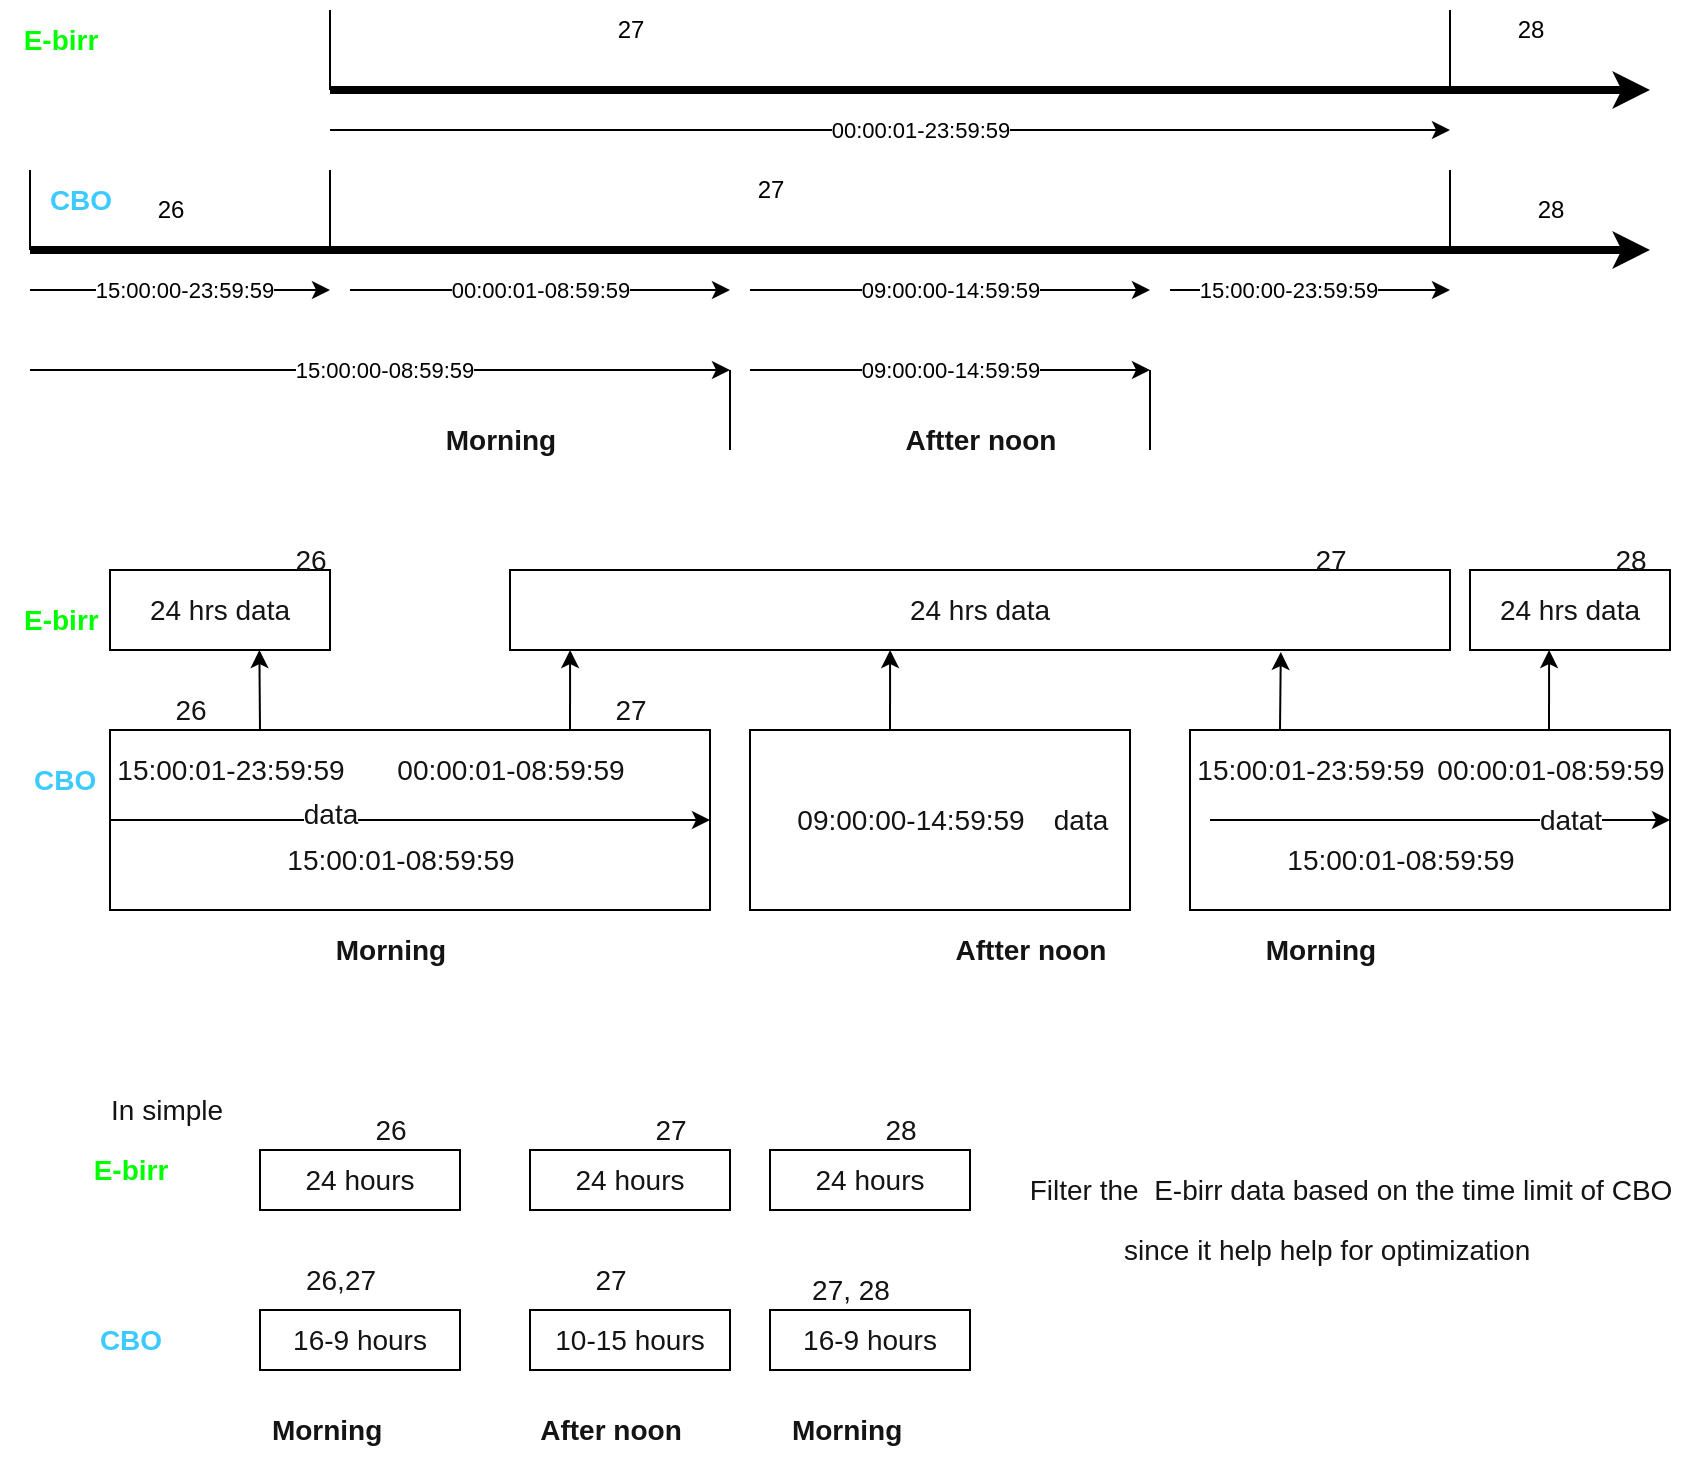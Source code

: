 <mxfile version="20.8.16" type="device"><diagram name="Page-1" id="XGD3lHt4DkZLH6JA0eb0"><mxGraphModel dx="1790" dy="702" grid="1" gridSize="10" guides="1" tooltips="1" connect="1" arrows="1" fold="1" page="1" pageScale="1" pageWidth="850" pageHeight="1100" math="0" shadow="0"><root><mxCell id="0"/><mxCell id="1" parent="0"/><mxCell id="ZR-YPv7w3lqdxODfOlVK-1" value="" style="endArrow=classic;html=1;rounded=0;strokeWidth=4;" edge="1" parent="1"><mxGeometry width="50" height="50" relative="1" as="geometry"><mxPoint x="160" y="80" as="sourcePoint"/><mxPoint x="820" y="80" as="targetPoint"/></mxGeometry></mxCell><mxCell id="ZR-YPv7w3lqdxODfOlVK-2" value="" style="endArrow=classic;html=1;rounded=0;strokeWidth=4;" edge="1" parent="1"><mxGeometry width="50" height="50" relative="1" as="geometry"><mxPoint x="10" y="160" as="sourcePoint"/><mxPoint x="820" y="160" as="targetPoint"/></mxGeometry></mxCell><mxCell id="ZR-YPv7w3lqdxODfOlVK-7" value="" style="endArrow=classic;html=1;rounded=0;strokeWidth=1;" edge="1" parent="1"><mxGeometry relative="1" as="geometry"><mxPoint x="10" y="180" as="sourcePoint"/><mxPoint x="160" y="180" as="targetPoint"/></mxGeometry></mxCell><mxCell id="ZR-YPv7w3lqdxODfOlVK-8" value="15:00:00-23:59:59" style="edgeLabel;resizable=0;html=1;align=center;verticalAlign=middle;" connectable="0" vertex="1" parent="ZR-YPv7w3lqdxODfOlVK-7"><mxGeometry relative="1" as="geometry"><mxPoint x="2" as="offset"/></mxGeometry></mxCell><mxCell id="ZR-YPv7w3lqdxODfOlVK-9" value="00:00:01-08:59:59" style="endArrow=classic;html=1;rounded=0;strokeWidth=1;" edge="1" parent="1"><mxGeometry relative="1" as="geometry"><mxPoint x="170" y="180" as="sourcePoint"/><mxPoint x="360" y="180" as="targetPoint"/></mxGeometry></mxCell><mxCell id="ZR-YPv7w3lqdxODfOlVK-11" value="09:00:00-14:59:59" style="endArrow=classic;html=1;rounded=0;strokeWidth=1;" edge="1" parent="1"><mxGeometry relative="1" as="geometry"><mxPoint x="370" y="180" as="sourcePoint"/><mxPoint x="570" y="180" as="targetPoint"/></mxGeometry></mxCell><mxCell id="ZR-YPv7w3lqdxODfOlVK-12" value="00:00:01-23:59:59" style="endArrow=classic;html=1;rounded=0;strokeWidth=1;" edge="1" parent="1"><mxGeometry x="0.053" relative="1" as="geometry"><mxPoint x="160" y="100" as="sourcePoint"/><mxPoint x="720" y="100" as="targetPoint"/><mxPoint as="offset"/></mxGeometry></mxCell><mxCell id="ZR-YPv7w3lqdxODfOlVK-13" value="15:00:00-23:59:59" style="endArrow=classic;html=1;rounded=0;strokeWidth=1;" edge="1" parent="1"><mxGeometry x="-0.158" relative="1" as="geometry"><mxPoint x="580" y="180" as="sourcePoint"/><mxPoint x="720" y="180" as="targetPoint"/><mxPoint as="offset"/></mxGeometry></mxCell><mxCell id="ZR-YPv7w3lqdxODfOlVK-14" value="&lt;b&gt;&lt;font color=&quot;#3dcbff&quot; style=&quot;font-size: 14px;&quot;&gt;CBO&lt;/font&gt;&lt;/b&gt;" style="text;html=1;align=center;verticalAlign=middle;resizable=0;points=[];autosize=1;strokeColor=none;fillColor=none;" vertex="1" parent="1"><mxGeometry x="10" y="120" width="50" height="30" as="geometry"/></mxCell><mxCell id="ZR-YPv7w3lqdxODfOlVK-15" value="&lt;b&gt;&lt;font color=&quot;#00ff00&quot; style=&quot;font-size: 14px;&quot;&gt;E-birr&lt;/font&gt;&lt;/b&gt;" style="text;html=1;align=center;verticalAlign=middle;resizable=0;points=[];autosize=1;strokeColor=none;fillColor=none;" vertex="1" parent="1"><mxGeometry x="-5" y="40" width="60" height="30" as="geometry"/></mxCell><mxCell id="ZR-YPv7w3lqdxODfOlVK-16" value="26" style="text;html=1;align=center;verticalAlign=middle;resizable=0;points=[];autosize=1;strokeColor=none;fillColor=none;" vertex="1" parent="1"><mxGeometry x="60" y="125" width="40" height="30" as="geometry"/></mxCell><mxCell id="ZR-YPv7w3lqdxODfOlVK-17" value="" style="endArrow=none;html=1;rounded=0;strokeWidth=1;" edge="1" parent="1"><mxGeometry width="50" height="50" relative="1" as="geometry"><mxPoint x="160" y="160" as="sourcePoint"/><mxPoint x="160" y="120" as="targetPoint"/></mxGeometry></mxCell><mxCell id="ZR-YPv7w3lqdxODfOlVK-19" value="" style="endArrow=none;html=1;rounded=0;strokeWidth=1;" edge="1" parent="1"><mxGeometry width="50" height="50" relative="1" as="geometry"><mxPoint x="10" y="160" as="sourcePoint"/><mxPoint x="10" y="120" as="targetPoint"/></mxGeometry></mxCell><mxCell id="ZR-YPv7w3lqdxODfOlVK-20" value="" style="endArrow=none;html=1;rounded=0;strokeWidth=1;" edge="1" parent="1"><mxGeometry width="50" height="50" relative="1" as="geometry"><mxPoint x="160" y="80" as="sourcePoint"/><mxPoint x="160" y="40" as="targetPoint"/></mxGeometry></mxCell><mxCell id="ZR-YPv7w3lqdxODfOlVK-21" value="" style="endArrow=none;html=1;rounded=0;strokeWidth=1;" edge="1" parent="1"><mxGeometry width="50" height="50" relative="1" as="geometry"><mxPoint x="720" y="80" as="sourcePoint"/><mxPoint x="720" y="40" as="targetPoint"/></mxGeometry></mxCell><mxCell id="ZR-YPv7w3lqdxODfOlVK-22" value="27" style="text;html=1;align=center;verticalAlign=middle;resizable=0;points=[];autosize=1;strokeColor=none;fillColor=none;" vertex="1" parent="1"><mxGeometry x="290" y="35" width="40" height="30" as="geometry"/></mxCell><mxCell id="ZR-YPv7w3lqdxODfOlVK-23" value="28" style="text;html=1;align=center;verticalAlign=middle;resizable=0;points=[];autosize=1;strokeColor=none;fillColor=none;" vertex="1" parent="1"><mxGeometry x="740" y="35" width="40" height="30" as="geometry"/></mxCell><mxCell id="ZR-YPv7w3lqdxODfOlVK-24" value="" style="endArrow=none;html=1;rounded=0;strokeWidth=1;" edge="1" parent="1"><mxGeometry width="50" height="50" relative="1" as="geometry"><mxPoint x="720" y="160" as="sourcePoint"/><mxPoint x="720" y="120" as="targetPoint"/></mxGeometry></mxCell><mxCell id="ZR-YPv7w3lqdxODfOlVK-25" value="27" style="text;html=1;align=center;verticalAlign=middle;resizable=0;points=[];autosize=1;strokeColor=none;fillColor=none;" vertex="1" parent="1"><mxGeometry x="360" y="115" width="40" height="30" as="geometry"/></mxCell><mxCell id="ZR-YPv7w3lqdxODfOlVK-26" value="28" style="text;html=1;align=center;verticalAlign=middle;resizable=0;points=[];autosize=1;strokeColor=none;fillColor=none;" vertex="1" parent="1"><mxGeometry x="750" y="125" width="40" height="30" as="geometry"/></mxCell><mxCell id="ZR-YPv7w3lqdxODfOlVK-27" value="" style="endArrow=classic;html=1;rounded=0;strokeWidth=1;" edge="1" parent="1"><mxGeometry relative="1" as="geometry"><mxPoint x="10" y="220" as="sourcePoint"/><mxPoint x="360" y="220" as="targetPoint"/></mxGeometry></mxCell><mxCell id="ZR-YPv7w3lqdxODfOlVK-28" value="15:00:00-08:59:59" style="edgeLabel;resizable=0;html=1;align=center;verticalAlign=middle;" connectable="0" vertex="1" parent="ZR-YPv7w3lqdxODfOlVK-27"><mxGeometry relative="1" as="geometry"><mxPoint x="2" as="offset"/></mxGeometry></mxCell><mxCell id="ZR-YPv7w3lqdxODfOlVK-31" value="&lt;font color=&quot;#141414&quot;&gt;&lt;b&gt;Morning&lt;/b&gt;&lt;/font&gt;" style="text;html=1;align=center;verticalAlign=middle;resizable=0;points=[];autosize=1;strokeColor=none;fillColor=none;fontSize=14;fontColor=#00FF00;" vertex="1" parent="1"><mxGeometry x="205" y="240" width="80" height="30" as="geometry"/></mxCell><mxCell id="ZR-YPv7w3lqdxODfOlVK-32" value="09:00:00-14:59:59" style="endArrow=classic;html=1;rounded=0;strokeWidth=1;" edge="1" parent="1"><mxGeometry relative="1" as="geometry"><mxPoint x="370" y="220" as="sourcePoint"/><mxPoint x="570" y="220" as="targetPoint"/></mxGeometry></mxCell><mxCell id="ZR-YPv7w3lqdxODfOlVK-33" value="" style="endArrow=none;html=1;rounded=0;strokeWidth=1;" edge="1" parent="1"><mxGeometry width="50" height="50" relative="1" as="geometry"><mxPoint x="360" y="260" as="sourcePoint"/><mxPoint x="360" y="220" as="targetPoint"/></mxGeometry></mxCell><mxCell id="ZR-YPv7w3lqdxODfOlVK-34" value="" style="endArrow=none;html=1;rounded=0;strokeWidth=1;" edge="1" parent="1"><mxGeometry width="50" height="50" relative="1" as="geometry"><mxPoint x="570" y="260" as="sourcePoint"/><mxPoint x="570" y="220" as="targetPoint"/></mxGeometry></mxCell><mxCell id="ZR-YPv7w3lqdxODfOlVK-35" value="&lt;b&gt;Aftter noon&lt;/b&gt;" style="text;html=1;align=center;verticalAlign=middle;resizable=0;points=[];autosize=1;strokeColor=none;fillColor=none;fontSize=14;fontColor=#141414;" vertex="1" parent="1"><mxGeometry x="435" y="240" width="100" height="30" as="geometry"/></mxCell><mxCell id="ZR-YPv7w3lqdxODfOlVK-36" value="&lt;font color=&quot;#00ff00&quot;&gt;&lt;b&gt;E-birr&lt;/b&gt;&lt;/font&gt;" style="text;whiteSpace=wrap;html=1;fontSize=14;fontColor=#141414;" vertex="1" parent="1"><mxGeometry x="5" y="330" width="70" height="40" as="geometry"/></mxCell><mxCell id="ZR-YPv7w3lqdxODfOlVK-37" value="&lt;font color=&quot;#141414&quot;&gt;24 hrs data&lt;/font&gt;" style="rounded=0;whiteSpace=wrap;html=1;fontSize=14;fontColor=#00FF00;" vertex="1" parent="1"><mxGeometry x="50" y="320" width="110" height="40" as="geometry"/></mxCell><mxCell id="ZR-YPv7w3lqdxODfOlVK-38" value="26" style="text;html=1;align=center;verticalAlign=middle;resizable=0;points=[];autosize=1;strokeColor=none;fillColor=none;fontSize=14;fontColor=#141414;" vertex="1" parent="1"><mxGeometry x="130" y="300" width="40" height="30" as="geometry"/></mxCell><mxCell id="ZR-YPv7w3lqdxODfOlVK-39" value="&lt;font color=&quot;#141414&quot;&gt;24 hrs data&lt;/font&gt;" style="rounded=0;whiteSpace=wrap;html=1;fontSize=14;fontColor=#00FF00;" vertex="1" parent="1"><mxGeometry x="250" y="320" width="470" height="40" as="geometry"/></mxCell><mxCell id="ZR-YPv7w3lqdxODfOlVK-40" value="27" style="text;html=1;align=center;verticalAlign=middle;resizable=0;points=[];autosize=1;strokeColor=none;fillColor=none;fontSize=14;fontColor=#141414;" vertex="1" parent="1"><mxGeometry x="640" y="300" width="40" height="30" as="geometry"/></mxCell><mxCell id="ZR-YPv7w3lqdxODfOlVK-41" value="&lt;font color=&quot;#141414&quot;&gt;24 hrs data&lt;/font&gt;" style="rounded=0;whiteSpace=wrap;html=1;fontSize=14;fontColor=#00FF00;" vertex="1" parent="1"><mxGeometry x="730" y="320" width="100" height="40" as="geometry"/></mxCell><mxCell id="ZR-YPv7w3lqdxODfOlVK-42" value="28" style="text;html=1;align=center;verticalAlign=middle;resizable=0;points=[];autosize=1;strokeColor=none;fillColor=none;fontSize=14;fontColor=#141414;" vertex="1" parent="1"><mxGeometry x="790" y="300" width="40" height="30" as="geometry"/></mxCell><mxCell id="ZR-YPv7w3lqdxODfOlVK-43" value="&lt;font color=&quot;#3dcbff&quot;&gt;&lt;b&gt;CBO&lt;/b&gt;&lt;/font&gt;" style="text;whiteSpace=wrap;html=1;fontSize=14;fontColor=#141414;" vertex="1" parent="1"><mxGeometry x="10" y="410" width="60" height="40" as="geometry"/></mxCell><mxCell id="ZR-YPv7w3lqdxODfOlVK-44" value="" style="rounded=0;whiteSpace=wrap;html=1;fontSize=14;fontColor=#00FF00;" vertex="1" parent="1"><mxGeometry x="50" y="400" width="300" height="90" as="geometry"/></mxCell><mxCell id="ZR-YPv7w3lqdxODfOlVK-45" value="&lt;font color=&quot;#141414&quot;&gt;15:00:01-23:59:59&lt;/font&gt;" style="text;html=1;align=center;verticalAlign=middle;resizable=0;points=[];autosize=1;strokeColor=none;fillColor=none;fontSize=14;fontColor=#3DCBFF;" vertex="1" parent="1"><mxGeometry x="40" y="405" width="140" height="30" as="geometry"/></mxCell><mxCell id="ZR-YPv7w3lqdxODfOlVK-46" value="&lt;font color=&quot;#141414&quot;&gt;26&lt;/font&gt;" style="text;html=1;align=center;verticalAlign=middle;resizable=0;points=[];autosize=1;strokeColor=none;fillColor=none;fontSize=14;fontColor=#3DCBFF;" vertex="1" parent="1"><mxGeometry x="70" y="375" width="40" height="30" as="geometry"/></mxCell><mxCell id="ZR-YPv7w3lqdxODfOlVK-47" value="27" style="text;html=1;align=center;verticalAlign=middle;resizable=0;points=[];autosize=1;strokeColor=none;fillColor=none;fontSize=14;fontColor=#141414;" vertex="1" parent="1"><mxGeometry x="290" y="375" width="40" height="30" as="geometry"/></mxCell><mxCell id="ZR-YPv7w3lqdxODfOlVK-48" value="00:00:01-08:59:59" style="text;html=1;align=center;verticalAlign=middle;resizable=0;points=[];autosize=1;strokeColor=none;fillColor=none;fontSize=14;fontColor=#141414;" vertex="1" parent="1"><mxGeometry x="180" y="405" width="140" height="30" as="geometry"/></mxCell><mxCell id="ZR-YPv7w3lqdxODfOlVK-49" value="15:00:01-08:59:59" style="text;html=1;align=center;verticalAlign=middle;resizable=0;points=[];autosize=1;strokeColor=none;fillColor=none;fontSize=14;fontColor=#141414;" vertex="1" parent="1"><mxGeometry x="125" y="450" width="140" height="30" as="geometry"/></mxCell><mxCell id="ZR-YPv7w3lqdxODfOlVK-50" value="" style="endArrow=classic;html=1;rounded=0;strokeWidth=1;fontSize=14;fontColor=#141414;entryX=1;entryY=0.5;entryDx=0;entryDy=0;exitX=0;exitY=0.5;exitDx=0;exitDy=0;" edge="1" parent="1" source="ZR-YPv7w3lqdxODfOlVK-44" target="ZR-YPv7w3lqdxODfOlVK-44"><mxGeometry width="50" height="50" relative="1" as="geometry"><mxPoint x="50" y="450" as="sourcePoint"/><mxPoint x="100" y="400" as="targetPoint"/></mxGeometry></mxCell><mxCell id="ZR-YPv7w3lqdxODfOlVK-65" value="data" style="edgeLabel;html=1;align=center;verticalAlign=middle;resizable=0;points=[];fontSize=14;fontColor=#141414;" vertex="1" connectable="0" parent="ZR-YPv7w3lqdxODfOlVK-50"><mxGeometry x="-0.267" y="3" relative="1" as="geometry"><mxPoint as="offset"/></mxGeometry></mxCell><mxCell id="ZR-YPv7w3lqdxODfOlVK-51" value="&lt;b style=&quot;border-color: var(--border-color);&quot;&gt;Morning&lt;/b&gt;" style="text;html=1;align=center;verticalAlign=middle;resizable=0;points=[];autosize=1;strokeColor=none;fillColor=none;fontSize=14;fontColor=#141414;" vertex="1" parent="1"><mxGeometry x="150" y="495" width="80" height="30" as="geometry"/></mxCell><mxCell id="ZR-YPv7w3lqdxODfOlVK-52" value="" style="endArrow=classic;html=1;rounded=0;strokeWidth=1;fontSize=14;fontColor=#141414;entryX=0.679;entryY=1;entryDx=0;entryDy=0;entryPerimeter=0;exitX=0.25;exitY=0;exitDx=0;exitDy=0;" edge="1" parent="1" source="ZR-YPv7w3lqdxODfOlVK-44" target="ZR-YPv7w3lqdxODfOlVK-37"><mxGeometry width="50" height="50" relative="1" as="geometry"><mxPoint x="155" y="400" as="sourcePoint"/><mxPoint x="205" y="350" as="targetPoint"/></mxGeometry></mxCell><mxCell id="ZR-YPv7w3lqdxODfOlVK-53" value="" style="endArrow=classic;html=1;rounded=0;strokeWidth=1;fontSize=14;fontColor=#141414;entryX=0.679;entryY=1;entryDx=0;entryDy=0;entryPerimeter=0;" edge="1" parent="1"><mxGeometry width="50" height="50" relative="1" as="geometry"><mxPoint x="280" y="400" as="sourcePoint"/><mxPoint x="280.06" y="360" as="targetPoint"/></mxGeometry></mxCell><mxCell id="ZR-YPv7w3lqdxODfOlVK-54" value="" style="rounded=0;whiteSpace=wrap;html=1;fontSize=14;fontColor=#141414;" vertex="1" parent="1"><mxGeometry x="370" y="400" width="190" height="90" as="geometry"/></mxCell><mxCell id="ZR-YPv7w3lqdxODfOlVK-56" value="&lt;b style=&quot;border-color: var(--border-color);&quot;&gt;Aftter noon&lt;/b&gt;" style="text;html=1;align=center;verticalAlign=middle;resizable=0;points=[];autosize=1;strokeColor=none;fillColor=none;fontSize=14;fontColor=#141414;" vertex="1" parent="1"><mxGeometry x="460" y="495" width="100" height="30" as="geometry"/></mxCell><mxCell id="ZR-YPv7w3lqdxODfOlVK-57" value="09:00:00-14:59:59" style="text;html=1;align=center;verticalAlign=middle;resizable=0;points=[];autosize=1;strokeColor=none;fillColor=none;fontSize=14;fontColor=#141414;" vertex="1" parent="1"><mxGeometry x="380" y="430" width="140" height="30" as="geometry"/></mxCell><mxCell id="ZR-YPv7w3lqdxODfOlVK-58" value="" style="endArrow=classic;html=1;rounded=0;strokeWidth=1;fontSize=14;fontColor=#141414;entryX=0.679;entryY=1;entryDx=0;entryDy=0;entryPerimeter=0;" edge="1" parent="1"><mxGeometry width="50" height="50" relative="1" as="geometry"><mxPoint x="440" y="400" as="sourcePoint"/><mxPoint x="440.06" y="360" as="targetPoint"/></mxGeometry></mxCell><mxCell id="ZR-YPv7w3lqdxODfOlVK-59" value="" style="rounded=0;whiteSpace=wrap;html=1;fontSize=14;fontColor=#00FF00;" vertex="1" parent="1"><mxGeometry x="590" y="400" width="240" height="90" as="geometry"/></mxCell><mxCell id="ZR-YPv7w3lqdxODfOlVK-60" value="15:00:01-23:59:59" style="text;html=1;align=center;verticalAlign=middle;resizable=0;points=[];autosize=1;strokeColor=none;fillColor=none;fontSize=14;fontColor=#141414;" vertex="1" parent="1"><mxGeometry x="580" y="405" width="140" height="30" as="geometry"/></mxCell><mxCell id="ZR-YPv7w3lqdxODfOlVK-61" value="00:00:01-08:59:59" style="text;html=1;align=center;verticalAlign=middle;resizable=0;points=[];autosize=1;strokeColor=none;fillColor=none;fontSize=14;fontColor=#141414;" vertex="1" parent="1"><mxGeometry x="700" y="405" width="140" height="30" as="geometry"/></mxCell><mxCell id="ZR-YPv7w3lqdxODfOlVK-62" value="" style="endArrow=classic;html=1;rounded=0;strokeWidth=1;fontSize=14;fontColor=#141414;" edge="1" parent="1"><mxGeometry width="50" height="50" relative="1" as="geometry"><mxPoint x="600" y="445" as="sourcePoint"/><mxPoint x="830" y="445" as="targetPoint"/></mxGeometry></mxCell><mxCell id="ZR-YPv7w3lqdxODfOlVK-67" value="datat" style="edgeLabel;html=1;align=center;verticalAlign=middle;resizable=0;points=[];fontSize=14;fontColor=#141414;" vertex="1" connectable="0" parent="ZR-YPv7w3lqdxODfOlVK-62"><mxGeometry x="0.609" y="-4" relative="1" as="geometry"><mxPoint x="-5" y="-4" as="offset"/></mxGeometry></mxCell><mxCell id="ZR-YPv7w3lqdxODfOlVK-63" value="15:00:01-08:59:59" style="text;html=1;align=center;verticalAlign=middle;resizable=0;points=[];autosize=1;strokeColor=none;fillColor=none;fontSize=14;fontColor=#141414;" vertex="1" parent="1"><mxGeometry x="625" y="450" width="140" height="30" as="geometry"/></mxCell><mxCell id="ZR-YPv7w3lqdxODfOlVK-64" value="&lt;b style=&quot;border-color: var(--border-color);&quot;&gt;Morning&lt;/b&gt;" style="text;html=1;align=center;verticalAlign=middle;resizable=0;points=[];autosize=1;strokeColor=none;fillColor=none;fontSize=14;fontColor=#141414;" vertex="1" parent="1"><mxGeometry x="615" y="495" width="80" height="30" as="geometry"/></mxCell><mxCell id="ZR-YPv7w3lqdxODfOlVK-66" value="data" style="text;html=1;align=center;verticalAlign=middle;resizable=0;points=[];autosize=1;strokeColor=none;fillColor=none;fontSize=14;fontColor=#141414;" vertex="1" parent="1"><mxGeometry x="510" y="430" width="50" height="30" as="geometry"/></mxCell><mxCell id="ZR-YPv7w3lqdxODfOlVK-68" value="" style="endArrow=classic;html=1;rounded=0;strokeWidth=1;fontSize=14;fontColor=#141414;entryX=0.82;entryY=1.025;entryDx=0;entryDy=0;entryPerimeter=0;" edge="1" parent="1" target="ZR-YPv7w3lqdxODfOlVK-39"><mxGeometry width="50" height="50" relative="1" as="geometry"><mxPoint x="635" y="400" as="sourcePoint"/><mxPoint x="685" y="350" as="targetPoint"/></mxGeometry></mxCell><mxCell id="ZR-YPv7w3lqdxODfOlVK-69" value="" style="endArrow=classic;html=1;rounded=0;strokeWidth=1;fontSize=14;fontColor=#141414;entryX=0.679;entryY=1;entryDx=0;entryDy=0;entryPerimeter=0;" edge="1" parent="1"><mxGeometry width="50" height="50" relative="1" as="geometry"><mxPoint x="769.5" y="400" as="sourcePoint"/><mxPoint x="769.56" y="360" as="targetPoint"/></mxGeometry></mxCell><mxCell id="ZR-YPv7w3lqdxODfOlVK-70" value="In simple&amp;nbsp;" style="text;html=1;align=center;verticalAlign=middle;resizable=0;points=[];autosize=1;strokeColor=none;fillColor=none;fontSize=14;fontColor=#141414;" vertex="1" parent="1"><mxGeometry x="40" y="575" width="80" height="30" as="geometry"/></mxCell><mxCell id="ZR-YPv7w3lqdxODfOlVK-71" value="24 hours" style="rounded=0;whiteSpace=wrap;html=1;fontSize=14;fontColor=#141414;" vertex="1" parent="1"><mxGeometry x="125" y="610" width="100" height="30" as="geometry"/></mxCell><mxCell id="ZR-YPv7w3lqdxODfOlVK-72" value="26" style="text;html=1;align=center;verticalAlign=middle;resizable=0;points=[];autosize=1;strokeColor=none;fillColor=none;fontSize=14;fontColor=#141414;" vertex="1" parent="1"><mxGeometry x="170" y="585" width="40" height="30" as="geometry"/></mxCell><mxCell id="ZR-YPv7w3lqdxODfOlVK-73" value="24 hours" style="rounded=0;whiteSpace=wrap;html=1;fontSize=14;fontColor=#141414;" vertex="1" parent="1"><mxGeometry x="260" y="610" width="100" height="30" as="geometry"/></mxCell><mxCell id="ZR-YPv7w3lqdxODfOlVK-74" value="27" style="text;html=1;align=center;verticalAlign=middle;resizable=0;points=[];autosize=1;strokeColor=none;fillColor=none;fontSize=14;fontColor=#141414;" vertex="1" parent="1"><mxGeometry x="310" y="585" width="40" height="30" as="geometry"/></mxCell><mxCell id="ZR-YPv7w3lqdxODfOlVK-75" value="24 hours" style="rounded=0;whiteSpace=wrap;html=1;fontSize=14;fontColor=#141414;" vertex="1" parent="1"><mxGeometry x="380" y="610" width="100" height="30" as="geometry"/></mxCell><mxCell id="ZR-YPv7w3lqdxODfOlVK-76" value="28" style="text;html=1;align=center;verticalAlign=middle;resizable=0;points=[];autosize=1;strokeColor=none;fillColor=none;fontSize=14;fontColor=#141414;" vertex="1" parent="1"><mxGeometry x="425" y="585" width="40" height="30" as="geometry"/></mxCell><mxCell id="ZR-YPv7w3lqdxODfOlVK-77" value="&lt;b style=&quot;border-color: var(--border-color); color: rgb(0, 255, 0); text-align: left;&quot;&gt;E-birr&lt;/b&gt;" style="text;html=1;align=center;verticalAlign=middle;resizable=0;points=[];autosize=1;strokeColor=none;fillColor=none;fontSize=14;fontColor=#141414;" vertex="1" parent="1"><mxGeometry x="30" y="605" width="60" height="30" as="geometry"/></mxCell><mxCell id="ZR-YPv7w3lqdxODfOlVK-78" value="16-9 hours" style="rounded=0;whiteSpace=wrap;html=1;fontSize=14;fontColor=#141414;" vertex="1" parent="1"><mxGeometry x="125" y="690" width="100" height="30" as="geometry"/></mxCell><mxCell id="ZR-YPv7w3lqdxODfOlVK-79" value="26,27" style="text;html=1;align=center;verticalAlign=middle;resizable=0;points=[];autosize=1;strokeColor=none;fillColor=none;fontSize=14;fontColor=#141414;" vertex="1" parent="1"><mxGeometry x="135" y="660" width="60" height="30" as="geometry"/></mxCell><mxCell id="ZR-YPv7w3lqdxODfOlVK-81" value="10-15 hours" style="rounded=0;whiteSpace=wrap;html=1;fontSize=14;fontColor=#141414;" vertex="1" parent="1"><mxGeometry x="260" y="690" width="100" height="30" as="geometry"/></mxCell><mxCell id="ZR-YPv7w3lqdxODfOlVK-82" value="27" style="text;html=1;align=center;verticalAlign=middle;resizable=0;points=[];autosize=1;strokeColor=none;fillColor=none;fontSize=14;fontColor=#141414;" vertex="1" parent="1"><mxGeometry x="280" y="660" width="40" height="30" as="geometry"/></mxCell><mxCell id="ZR-YPv7w3lqdxODfOlVK-83" value="&lt;b style=&quot;border-color: var(--border-color); color: rgb(61, 203, 255); text-align: left;&quot;&gt;CBO&lt;/b&gt;" style="text;html=1;align=center;verticalAlign=middle;resizable=0;points=[];autosize=1;strokeColor=none;fillColor=none;fontSize=14;fontColor=#141414;" vertex="1" parent="1"><mxGeometry x="35" y="690" width="50" height="30" as="geometry"/></mxCell><mxCell id="ZR-YPv7w3lqdxODfOlVK-84" value="16-9 hours" style="rounded=0;whiteSpace=wrap;html=1;fontSize=14;fontColor=#141414;" vertex="1" parent="1"><mxGeometry x="380" y="690" width="100" height="30" as="geometry"/></mxCell><mxCell id="ZR-YPv7w3lqdxODfOlVK-85" value="27, 28" style="text;html=1;align=center;verticalAlign=middle;resizable=0;points=[];autosize=1;strokeColor=none;fillColor=none;fontSize=14;fontColor=#141414;" vertex="1" parent="1"><mxGeometry x="390" y="665" width="60" height="30" as="geometry"/></mxCell><mxCell id="ZR-YPv7w3lqdxODfOlVK-86" value="&lt;b&gt;Morning&amp;nbsp;&lt;/b&gt;" style="text;html=1;align=center;verticalAlign=middle;resizable=0;points=[];autosize=1;strokeColor=none;fillColor=none;fontSize=14;fontColor=#141414;" vertex="1" parent="1"><mxGeometry x="120" y="735" width="80" height="30" as="geometry"/></mxCell><mxCell id="ZR-YPv7w3lqdxODfOlVK-87" value="&lt;b&gt;After noon&lt;/b&gt;" style="text;html=1;align=center;verticalAlign=middle;resizable=0;points=[];autosize=1;strokeColor=none;fillColor=none;fontSize=14;fontColor=#141414;" vertex="1" parent="1"><mxGeometry x="255" y="735" width="90" height="30" as="geometry"/></mxCell><mxCell id="ZR-YPv7w3lqdxODfOlVK-88" value="&lt;b&gt;Morning&amp;nbsp;&lt;/b&gt;" style="text;html=1;align=center;verticalAlign=middle;resizable=0;points=[];autosize=1;strokeColor=none;fillColor=none;fontSize=14;fontColor=#141414;" vertex="1" parent="1"><mxGeometry x="380" y="735" width="80" height="30" as="geometry"/></mxCell><mxCell id="ZR-YPv7w3lqdxODfOlVK-89" value="Filter the&amp;nbsp; E-birr data based on the time limit of CBO" style="text;html=1;align=center;verticalAlign=middle;resizable=0;points=[];autosize=1;strokeColor=none;fillColor=none;fontSize=14;fontColor=#141414;" vertex="1" parent="1"><mxGeometry x="500" y="615" width="340" height="30" as="geometry"/></mxCell><mxCell id="ZR-YPv7w3lqdxODfOlVK-90" value="since it help help for optimization&amp;nbsp;" style="text;html=1;align=center;verticalAlign=middle;resizable=0;points=[];autosize=1;strokeColor=none;fillColor=none;fontSize=14;fontColor=#141414;" vertex="1" parent="1"><mxGeometry x="545" y="645" width="230" height="30" as="geometry"/></mxCell></root></mxGraphModel></diagram></mxfile>
